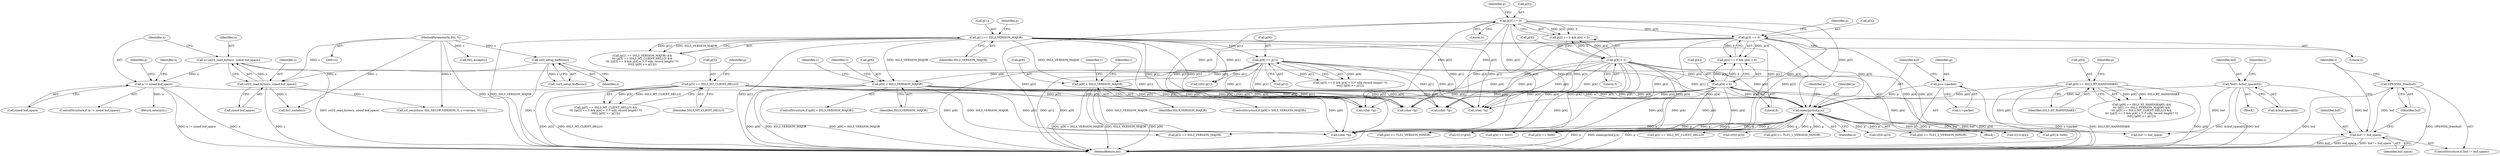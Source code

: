 digraph "1_openssl_280b1f1ad12131defcd986676a8fc9717aaa601b@API" {
"1000746" [label="(Call,OPENSSL_free(buf))"];
"1000743" [label="(Call,buf != buf_space)"];
"1000415" [label="(Call,memcpy(buf,p,n))"];
"1000127" [label="(Call,*buf= &(buf_space[0]))"];
"1000410" [label="(Call,p=s->packet)"];
"1000234" [label="(Call,p[3] == 0)"];
"1000207" [label="(Call,p[3] == 0)"];
"1000194" [label="(Call,p[1] == SSL3_VERSION_MAJOR)"];
"1000212" [label="(Call,p[4] < 5)"];
"1000217" [label="(Call,p[9] >= p[1])"];
"1000200" [label="(Call,p[5] == SSL3_MT_CLIENT_HELLO)"];
"1000239" [label="(Call,p[4] < 6)"];
"1000188" [label="(Call,p[0] == SSL3_RT_HANDSHAKE)"];
"1000251" [label="(Call,p[9] > SSL3_VERSION_MAJOR)"];
"1000392" [label="(Call,p[9] > SSL3_VERSION_MAJOR)"];
"1000179" [label="(Call,n != sizeof buf_space)"];
"1000172" [label="(Call,n=ssl23_read_bytes(s, sizeof buf_space))"];
"1000174" [label="(Call,ssl23_read_bytes(s, sizeof buf_space))"];
"1000169" [label="(Call,ssl3_setup_buffers(s))"];
"1000123" [label="(MethodParameterIn,SSL *s)"];
"1000193" [label="(Call,(p[1] == SSL3_VERSION_MAJOR) &&\n\t\t\t (p[5] == SSL3_MT_CLIENT_HELLO) &&\n\t\t\t ((p[3] == 0 && p[4] < 5 /* silly record length? */)\n\t\t\t\t|| (p[9] >= p[1])))"];
"1000202" [label="(Identifier,p)"];
"1000129" [label="(Call,&(buf_space[0]))"];
"1000184" [label="(Identifier,n)"];
"1000233" [label="(Call,p[3] == 0 && p[4] < 6)"];
"1000243" [label="(Literal,6)"];
"1000415" [label="(Call,memcpy(buf,p,n))"];
"1000194" [label="(Call,p[1] == SSL3_VERSION_MAJOR)"];
"1000157" [label="(Block,)"];
"1000212" [label="(Call,p[4] < 5)"];
"1000218" [label="(Call,p[9])"];
"1000747" [label="(Identifier,buf)"];
"1000255" [label="(Identifier,SSL3_VERSION_MAJOR)"];
"1000674" [label="(Call,(char *)p)"];
"1000188" [label="(Call,p[0] == SSL3_RT_HANDSHAKE)"];
"1000742" [label="(ControlStructure,if (buf != buf_space))"];
"1000477" [label="(Call,v[0]=p[3])"];
"1000221" [label="(Call,p[1])"];
"1000200" [label="(Call,p[5] == SSL3_MT_CLIENT_HELLO)"];
"1000187" [label="(Call,(p[0] == SSL3_RT_HANDSHAKE) &&\n\t\t\t (p[1] == SSL3_VERSION_MAJOR) &&\n\t\t\t (p[5] == SSL3_MT_CLIENT_HELLO) &&\n\t\t\t ((p[3] == 0 && p[4] < 5 /* silly record length? */)\n\t\t\t\t|| (p[9] >= p[1])))"];
"1000183" [label="(Return,return(n);)"];
"1000405" [label="(Identifier,v)"];
"1000434" [label="(Call,p[3] == 0x00)"];
"1000225" [label="(Call,v[0]=p[1])"];
"1000471" [label="(Call,p[3] == SSL3_VERSION_MAJOR)"];
"1000172" [label="(Call,n=ssl23_read_bytes(s, sizeof buf_space))"];
"1000251" [label="(Call,p[9] > SSL3_VERSION_MAJOR)"];
"1000743" [label="(Call,buf != buf_space)"];
"1000181" [label="(Call,sizeof buf_space)"];
"1000168" [label="(Call,!ssl3_setup_buffers(s))"];
"1000217" [label="(Call,p[9] >= p[1])"];
"1000174" [label="(Call,ssl23_read_bytes(s, sizeof buf_space))"];
"1000204" [label="(Identifier,SSL3_MT_CLIENT_HELLO)"];
"1000234" [label="(Call,p[3] == 0)"];
"1000124" [label="(Block,)"];
"1000744" [label="(Identifier,buf)"];
"1000452" [label="(Call,v[1]=p[4])"];
"1000214" [label="(Identifier,p)"];
"1000258" [label="(Identifier,v)"];
"1000176" [label="(Call,sizeof buf_space)"];
"1000198" [label="(Identifier,SSL3_VERSION_MAJOR)"];
"1000213" [label="(Call,p[4])"];
"1000525" [label="(Call,p[4] >= TLS1_1_VERSION_MINOR)"];
"1000691" [label="(Call,tls1_suiteb(s))"];
"1000127" [label="(Call,*buf= &(buf_space[0]))"];
"1000241" [label="(Identifier,p)"];
"1000175" [label="(Identifier,s)"];
"1000178" [label="(ControlStructure,if (n != sizeof buf_space))"];
"1000633" [label="(Call,(char *)p)"];
"1000745" [label="(Identifier,buf_space)"];
"1000713" [label="(Call,ssl_security(s, SSL_SECOP_VERSION, 0, s->version, NULL))"];
"1000170" [label="(Identifier,s)"];
"1000143" [label="(Identifier,n)"];
"1000416" [label="(Identifier,buf)"];
"1000128" [label="(Identifier,buf)"];
"1000173" [label="(Identifier,n)"];
"1000240" [label="(Call,p[4])"];
"1000169" [label="(Call,ssl3_setup_buffers(s))"];
"1000235" [label="(Call,p[3])"];
"1000196" [label="(Identifier,p)"];
"1000423" [label="(Identifier,p)"];
"1000399" [label="(Identifier,v)"];
"1000252" [label="(Call,p[9])"];
"1000421" [label="(Call,p[0] & 0x80)"];
"1000750" [label="(Identifier,s)"];
"1000412" [label="(Call,s->packet)"];
"1000492" [label="(Call,p[4] >= TLS1_VERSION_MINOR)"];
"1000192" [label="(Identifier,SSL3_RT_HANDSHAKE)"];
"1000195" [label="(Call,p[1])"];
"1000761" [label="(MethodReturn,int)"];
"1000417" [label="(Identifier,p)"];
"1000391" [label="(ControlStructure,if (p[9] > SSL3_VERSION_MAJOR))"];
"1000123" [label="(MethodParameterIn,SSL *s)"];
"1000179" [label="(Call,n != sizeof buf_space)"];
"1000209" [label="(Identifier,p)"];
"1000439" [label="(Call,p[4] == 0x02)"];
"1000445" [label="(Call,v[0]=p[3])"];
"1000206" [label="(Call,p[3] == 0 && p[4] < 5)"];
"1000205" [label="(Call,(p[3] == 0 && p[4] < 5 /* silly record length? */)\n\t\t\t\t|| (p[9] >= p[1]))"];
"1000642" [label="(Call,(char *)p)"];
"1000207" [label="(Call,p[3] == 0)"];
"1000651" [label="(Call,(char *)p)"];
"1000238" [label="(Literal,0)"];
"1000250" [label="(ControlStructure,if (p[9] > SSL3_VERSION_MAJOR))"];
"1000211" [label="(Literal,0)"];
"1000201" [label="(Call,p[5])"];
"1000500" [label="(Call,p[4] >= TLS1_2_VERSION_MINOR)"];
"1000659" [label="(Call,(char *)p)"];
"1000208" [label="(Call,p[3])"];
"1000180" [label="(Identifier,n)"];
"1000189" [label="(Call,p[0])"];
"1000396" [label="(Identifier,SSL3_VERSION_MAJOR)"];
"1000393" [label="(Call,p[9])"];
"1000392" [label="(Call,p[9] > SSL3_VERSION_MAJOR)"];
"1000410" [label="(Call,p=s->packet)"];
"1000753" [label="(Call,buf != buf_space)"];
"1000216" [label="(Literal,5)"];
"1000264" [label="(Identifier,v)"];
"1000190" [label="(Identifier,p)"];
"1000746" [label="(Call,OPENSSL_free(buf))"];
"1000418" [label="(Identifier,n)"];
"1000484" [label="(Call,v[1]=p[4])"];
"1000426" [label="(Call,p[2] == SSL2_MT_CLIENT_HELLO)"];
"1000199" [label="(Call,(p[5] == SSL3_MT_CLIENT_HELLO) &&\n\t\t\t ((p[3] == 0 && p[4] < 5 /* silly record length? */)\n\t\t\t\t|| (p[9] >= p[1])))"];
"1000749" [label="(Call,SSL_accept(s))"];
"1000239" [label="(Call,p[4] < 6)"];
"1000411" [label="(Identifier,p)"];
"1000746" -> "1000742"  [label="AST: "];
"1000746" -> "1000747"  [label="CFG: "];
"1000747" -> "1000746"  [label="AST: "];
"1000750" -> "1000746"  [label="CFG: "];
"1000746" -> "1000761"  [label="DDG: buf"];
"1000746" -> "1000761"  [label="DDG: OPENSSL_free(buf)"];
"1000743" -> "1000746"  [label="DDG: buf"];
"1000743" -> "1000742"  [label="AST: "];
"1000743" -> "1000745"  [label="CFG: "];
"1000744" -> "1000743"  [label="AST: "];
"1000745" -> "1000743"  [label="AST: "];
"1000747" -> "1000743"  [label="CFG: "];
"1000750" -> "1000743"  [label="CFG: "];
"1000743" -> "1000761"  [label="DDG: buf"];
"1000743" -> "1000761"  [label="DDG: buf_space"];
"1000743" -> "1000761"  [label="DDG: buf != buf_space"];
"1000415" -> "1000743"  [label="DDG: buf"];
"1000127" -> "1000743"  [label="DDG: buf"];
"1000415" -> "1000157"  [label="AST: "];
"1000415" -> "1000418"  [label="CFG: "];
"1000416" -> "1000415"  [label="AST: "];
"1000417" -> "1000415"  [label="AST: "];
"1000418" -> "1000415"  [label="AST: "];
"1000423" -> "1000415"  [label="CFG: "];
"1000415" -> "1000761"  [label="DDG: n"];
"1000415" -> "1000761"  [label="DDG: memcpy(buf,p,n)"];
"1000415" -> "1000761"  [label="DDG: p"];
"1000127" -> "1000415"  [label="DDG: buf"];
"1000410" -> "1000415"  [label="DDG: p"];
"1000234" -> "1000415"  [label="DDG: p[3]"];
"1000194" -> "1000415"  [label="DDG: p[1]"];
"1000207" -> "1000415"  [label="DDG: p[3]"];
"1000212" -> "1000415"  [label="DDG: p[4]"];
"1000217" -> "1000415"  [label="DDG: p[1]"];
"1000200" -> "1000415"  [label="DDG: p[5]"];
"1000239" -> "1000415"  [label="DDG: p[4]"];
"1000188" -> "1000415"  [label="DDG: p[0]"];
"1000251" -> "1000415"  [label="DDG: p[9]"];
"1000392" -> "1000415"  [label="DDG: p[9]"];
"1000179" -> "1000415"  [label="DDG: n"];
"1000415" -> "1000421"  [label="DDG: p"];
"1000415" -> "1000426"  [label="DDG: p"];
"1000415" -> "1000434"  [label="DDG: p"];
"1000415" -> "1000439"  [label="DDG: p"];
"1000415" -> "1000445"  [label="DDG: p"];
"1000415" -> "1000452"  [label="DDG: p"];
"1000415" -> "1000471"  [label="DDG: p"];
"1000415" -> "1000477"  [label="DDG: p"];
"1000415" -> "1000484"  [label="DDG: p"];
"1000415" -> "1000492"  [label="DDG: p"];
"1000415" -> "1000500"  [label="DDG: p"];
"1000415" -> "1000525"  [label="DDG: p"];
"1000415" -> "1000633"  [label="DDG: p"];
"1000415" -> "1000753"  [label="DDG: buf"];
"1000127" -> "1000124"  [label="AST: "];
"1000127" -> "1000129"  [label="CFG: "];
"1000128" -> "1000127"  [label="AST: "];
"1000129" -> "1000127"  [label="AST: "];
"1000143" -> "1000127"  [label="CFG: "];
"1000127" -> "1000761"  [label="DDG: &(buf_space[0])"];
"1000127" -> "1000761"  [label="DDG: buf"];
"1000127" -> "1000753"  [label="DDG: buf"];
"1000410" -> "1000157"  [label="AST: "];
"1000410" -> "1000412"  [label="CFG: "];
"1000411" -> "1000410"  [label="AST: "];
"1000412" -> "1000410"  [label="AST: "];
"1000416" -> "1000410"  [label="CFG: "];
"1000410" -> "1000761"  [label="DDG: s->packet"];
"1000234" -> "1000233"  [label="AST: "];
"1000234" -> "1000238"  [label="CFG: "];
"1000235" -> "1000234"  [label="AST: "];
"1000238" -> "1000234"  [label="AST: "];
"1000241" -> "1000234"  [label="CFG: "];
"1000233" -> "1000234"  [label="CFG: "];
"1000234" -> "1000761"  [label="DDG: p[3]"];
"1000234" -> "1000233"  [label="DDG: p[3]"];
"1000234" -> "1000233"  [label="DDG: 0"];
"1000207" -> "1000234"  [label="DDG: p[3]"];
"1000234" -> "1000434"  [label="DDG: p[3]"];
"1000234" -> "1000633"  [label="DDG: p[3]"];
"1000234" -> "1000642"  [label="DDG: p[3]"];
"1000234" -> "1000651"  [label="DDG: p[3]"];
"1000234" -> "1000659"  [label="DDG: p[3]"];
"1000234" -> "1000674"  [label="DDG: p[3]"];
"1000207" -> "1000206"  [label="AST: "];
"1000207" -> "1000211"  [label="CFG: "];
"1000208" -> "1000207"  [label="AST: "];
"1000211" -> "1000207"  [label="AST: "];
"1000214" -> "1000207"  [label="CFG: "];
"1000206" -> "1000207"  [label="CFG: "];
"1000207" -> "1000761"  [label="DDG: p[3]"];
"1000207" -> "1000206"  [label="DDG: p[3]"];
"1000207" -> "1000206"  [label="DDG: 0"];
"1000207" -> "1000434"  [label="DDG: p[3]"];
"1000207" -> "1000633"  [label="DDG: p[3]"];
"1000207" -> "1000642"  [label="DDG: p[3]"];
"1000207" -> "1000651"  [label="DDG: p[3]"];
"1000207" -> "1000659"  [label="DDG: p[3]"];
"1000207" -> "1000674"  [label="DDG: p[3]"];
"1000194" -> "1000193"  [label="AST: "];
"1000194" -> "1000198"  [label="CFG: "];
"1000195" -> "1000194"  [label="AST: "];
"1000198" -> "1000194"  [label="AST: "];
"1000202" -> "1000194"  [label="CFG: "];
"1000193" -> "1000194"  [label="CFG: "];
"1000194" -> "1000761"  [label="DDG: p[1]"];
"1000194" -> "1000761"  [label="DDG: SSL3_VERSION_MAJOR"];
"1000194" -> "1000193"  [label="DDG: p[1]"];
"1000194" -> "1000193"  [label="DDG: SSL3_VERSION_MAJOR"];
"1000194" -> "1000217"  [label="DDG: p[1]"];
"1000194" -> "1000225"  [label="DDG: p[1]"];
"1000194" -> "1000251"  [label="DDG: SSL3_VERSION_MAJOR"];
"1000194" -> "1000392"  [label="DDG: SSL3_VERSION_MAJOR"];
"1000194" -> "1000633"  [label="DDG: p[1]"];
"1000194" -> "1000642"  [label="DDG: p[1]"];
"1000194" -> "1000651"  [label="DDG: p[1]"];
"1000194" -> "1000659"  [label="DDG: p[1]"];
"1000194" -> "1000674"  [label="DDG: p[1]"];
"1000212" -> "1000206"  [label="AST: "];
"1000212" -> "1000216"  [label="CFG: "];
"1000213" -> "1000212"  [label="AST: "];
"1000216" -> "1000212"  [label="AST: "];
"1000206" -> "1000212"  [label="CFG: "];
"1000212" -> "1000761"  [label="DDG: p[4]"];
"1000212" -> "1000206"  [label="DDG: p[4]"];
"1000212" -> "1000206"  [label="DDG: 5"];
"1000212" -> "1000239"  [label="DDG: p[4]"];
"1000212" -> "1000439"  [label="DDG: p[4]"];
"1000212" -> "1000452"  [label="DDG: p[4]"];
"1000212" -> "1000484"  [label="DDG: p[4]"];
"1000212" -> "1000492"  [label="DDG: p[4]"];
"1000212" -> "1000633"  [label="DDG: p[4]"];
"1000212" -> "1000642"  [label="DDG: p[4]"];
"1000212" -> "1000651"  [label="DDG: p[4]"];
"1000212" -> "1000659"  [label="DDG: p[4]"];
"1000212" -> "1000674"  [label="DDG: p[4]"];
"1000217" -> "1000205"  [label="AST: "];
"1000217" -> "1000221"  [label="CFG: "];
"1000218" -> "1000217"  [label="AST: "];
"1000221" -> "1000217"  [label="AST: "];
"1000205" -> "1000217"  [label="CFG: "];
"1000217" -> "1000761"  [label="DDG: p[1]"];
"1000217" -> "1000761"  [label="DDG: p[9]"];
"1000217" -> "1000205"  [label="DDG: p[9]"];
"1000217" -> "1000205"  [label="DDG: p[1]"];
"1000217" -> "1000225"  [label="DDG: p[1]"];
"1000217" -> "1000251"  [label="DDG: p[9]"];
"1000217" -> "1000392"  [label="DDG: p[9]"];
"1000217" -> "1000633"  [label="DDG: p[1]"];
"1000217" -> "1000642"  [label="DDG: p[1]"];
"1000217" -> "1000651"  [label="DDG: p[1]"];
"1000217" -> "1000659"  [label="DDG: p[1]"];
"1000217" -> "1000674"  [label="DDG: p[1]"];
"1000200" -> "1000199"  [label="AST: "];
"1000200" -> "1000204"  [label="CFG: "];
"1000201" -> "1000200"  [label="AST: "];
"1000204" -> "1000200"  [label="AST: "];
"1000209" -> "1000200"  [label="CFG: "];
"1000199" -> "1000200"  [label="CFG: "];
"1000200" -> "1000761"  [label="DDG: p[5]"];
"1000200" -> "1000761"  [label="DDG: SSL3_MT_CLIENT_HELLO"];
"1000200" -> "1000199"  [label="DDG: p[5]"];
"1000200" -> "1000199"  [label="DDG: SSL3_MT_CLIENT_HELLO"];
"1000200" -> "1000633"  [label="DDG: p[5]"];
"1000200" -> "1000642"  [label="DDG: p[5]"];
"1000200" -> "1000651"  [label="DDG: p[5]"];
"1000200" -> "1000659"  [label="DDG: p[5]"];
"1000200" -> "1000674"  [label="DDG: p[5]"];
"1000239" -> "1000233"  [label="AST: "];
"1000239" -> "1000243"  [label="CFG: "];
"1000240" -> "1000239"  [label="AST: "];
"1000243" -> "1000239"  [label="AST: "];
"1000233" -> "1000239"  [label="CFG: "];
"1000239" -> "1000761"  [label="DDG: p[4]"];
"1000239" -> "1000233"  [label="DDG: p[4]"];
"1000239" -> "1000233"  [label="DDG: 6"];
"1000239" -> "1000439"  [label="DDG: p[4]"];
"1000239" -> "1000452"  [label="DDG: p[4]"];
"1000239" -> "1000484"  [label="DDG: p[4]"];
"1000239" -> "1000492"  [label="DDG: p[4]"];
"1000239" -> "1000633"  [label="DDG: p[4]"];
"1000239" -> "1000642"  [label="DDG: p[4]"];
"1000239" -> "1000651"  [label="DDG: p[4]"];
"1000239" -> "1000659"  [label="DDG: p[4]"];
"1000239" -> "1000674"  [label="DDG: p[4]"];
"1000188" -> "1000187"  [label="AST: "];
"1000188" -> "1000192"  [label="CFG: "];
"1000189" -> "1000188"  [label="AST: "];
"1000192" -> "1000188"  [label="AST: "];
"1000196" -> "1000188"  [label="CFG: "];
"1000187" -> "1000188"  [label="CFG: "];
"1000188" -> "1000761"  [label="DDG: p[0]"];
"1000188" -> "1000761"  [label="DDG: SSL3_RT_HANDSHAKE"];
"1000188" -> "1000187"  [label="DDG: p[0]"];
"1000188" -> "1000187"  [label="DDG: SSL3_RT_HANDSHAKE"];
"1000188" -> "1000421"  [label="DDG: p[0]"];
"1000251" -> "1000250"  [label="AST: "];
"1000251" -> "1000255"  [label="CFG: "];
"1000252" -> "1000251"  [label="AST: "];
"1000255" -> "1000251"  [label="AST: "];
"1000258" -> "1000251"  [label="CFG: "];
"1000264" -> "1000251"  [label="CFG: "];
"1000251" -> "1000761"  [label="DDG: p[9] > SSL3_VERSION_MAJOR"];
"1000251" -> "1000761"  [label="DDG: SSL3_VERSION_MAJOR"];
"1000251" -> "1000761"  [label="DDG: p[9]"];
"1000251" -> "1000471"  [label="DDG: SSL3_VERSION_MAJOR"];
"1000251" -> "1000633"  [label="DDG: p[9]"];
"1000251" -> "1000642"  [label="DDG: p[9]"];
"1000251" -> "1000651"  [label="DDG: p[9]"];
"1000251" -> "1000659"  [label="DDG: p[9]"];
"1000251" -> "1000674"  [label="DDG: p[9]"];
"1000392" -> "1000391"  [label="AST: "];
"1000392" -> "1000396"  [label="CFG: "];
"1000393" -> "1000392"  [label="AST: "];
"1000396" -> "1000392"  [label="AST: "];
"1000399" -> "1000392"  [label="CFG: "];
"1000405" -> "1000392"  [label="CFG: "];
"1000392" -> "1000761"  [label="DDG: SSL3_VERSION_MAJOR"];
"1000392" -> "1000761"  [label="DDG: p[9] > SSL3_VERSION_MAJOR"];
"1000392" -> "1000761"  [label="DDG: p[9]"];
"1000392" -> "1000471"  [label="DDG: SSL3_VERSION_MAJOR"];
"1000392" -> "1000633"  [label="DDG: p[9]"];
"1000392" -> "1000642"  [label="DDG: p[9]"];
"1000392" -> "1000651"  [label="DDG: p[9]"];
"1000392" -> "1000659"  [label="DDG: p[9]"];
"1000392" -> "1000674"  [label="DDG: p[9]"];
"1000179" -> "1000178"  [label="AST: "];
"1000179" -> "1000181"  [label="CFG: "];
"1000180" -> "1000179"  [label="AST: "];
"1000181" -> "1000179"  [label="AST: "];
"1000184" -> "1000179"  [label="CFG: "];
"1000190" -> "1000179"  [label="CFG: "];
"1000179" -> "1000761"  [label="DDG: n != sizeof buf_space"];
"1000179" -> "1000761"  [label="DDG: n"];
"1000172" -> "1000179"  [label="DDG: n"];
"1000179" -> "1000183"  [label="DDG: n"];
"1000172" -> "1000157"  [label="AST: "];
"1000172" -> "1000174"  [label="CFG: "];
"1000173" -> "1000172"  [label="AST: "];
"1000174" -> "1000172"  [label="AST: "];
"1000180" -> "1000172"  [label="CFG: "];
"1000172" -> "1000761"  [label="DDG: ssl23_read_bytes(s, sizeof buf_space)"];
"1000174" -> "1000172"  [label="DDG: s"];
"1000174" -> "1000176"  [label="CFG: "];
"1000175" -> "1000174"  [label="AST: "];
"1000176" -> "1000174"  [label="AST: "];
"1000174" -> "1000761"  [label="DDG: s"];
"1000169" -> "1000174"  [label="DDG: s"];
"1000123" -> "1000174"  [label="DDG: s"];
"1000174" -> "1000691"  [label="DDG: s"];
"1000174" -> "1000713"  [label="DDG: s"];
"1000169" -> "1000168"  [label="AST: "];
"1000169" -> "1000170"  [label="CFG: "];
"1000170" -> "1000169"  [label="AST: "];
"1000168" -> "1000169"  [label="CFG: "];
"1000169" -> "1000761"  [label="DDG: s"];
"1000169" -> "1000168"  [label="DDG: s"];
"1000123" -> "1000169"  [label="DDG: s"];
"1000123" -> "1000122"  [label="AST: "];
"1000123" -> "1000761"  [label="DDG: s"];
"1000123" -> "1000691"  [label="DDG: s"];
"1000123" -> "1000713"  [label="DDG: s"];
"1000123" -> "1000749"  [label="DDG: s"];
}
